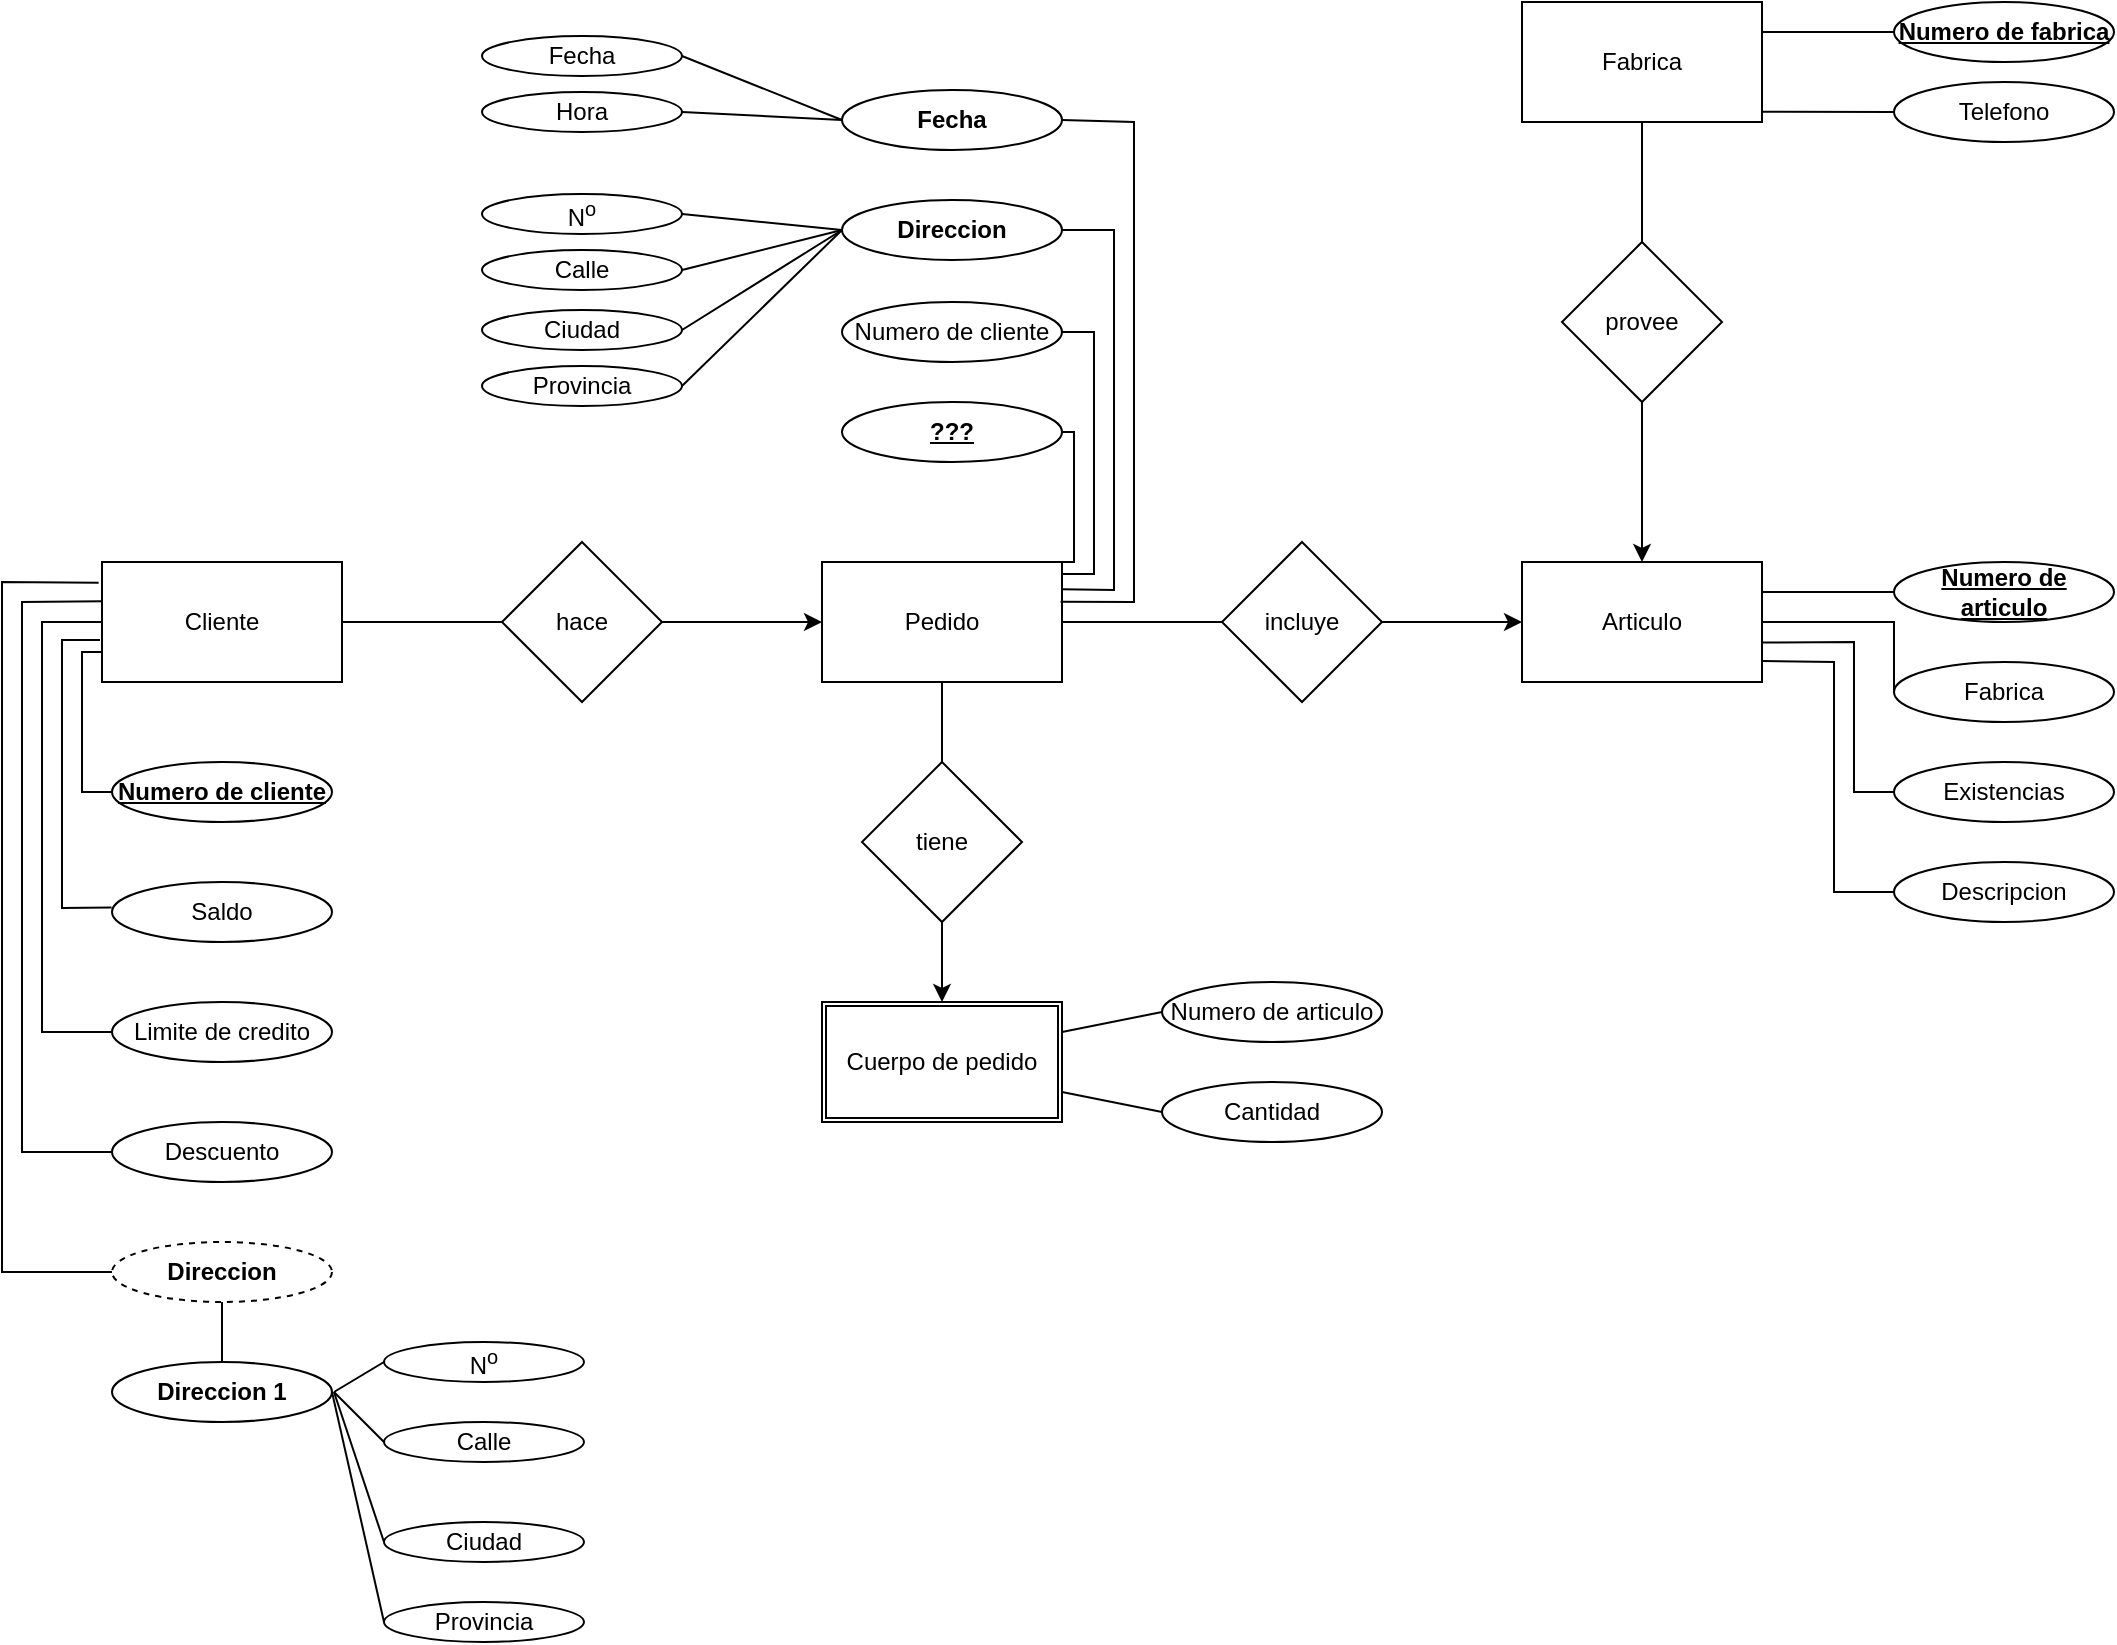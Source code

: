 <mxfile version="21.8.2" type="github">
  <diagram name="Página-1" id="TmImRVQX_AYQPsEHZoxZ">
    <mxGraphModel dx="1339" dy="1631" grid="1" gridSize="10" guides="1" tooltips="1" connect="1" arrows="1" fold="1" page="1" pageScale="1" pageWidth="1169" pageHeight="827" math="0" shadow="0">
      <root>
        <mxCell id="0" />
        <mxCell id="1" parent="0" />
        <mxCell id="iGC9ZjkHPBX-Onege3qm-4" value="Cliente" style="rounded=0;whiteSpace=wrap;html=1;" parent="1" vertex="1">
          <mxGeometry x="114" y="280" width="120" height="60" as="geometry" />
        </mxCell>
        <mxCell id="iGC9ZjkHPBX-Onege3qm-5" value="Articulo" style="rounded=0;whiteSpace=wrap;html=1;" parent="1" vertex="1">
          <mxGeometry x="824" y="280" width="120" height="60" as="geometry" />
        </mxCell>
        <mxCell id="iGC9ZjkHPBX-Onege3qm-6" value="Pedido" style="rounded=0;whiteSpace=wrap;html=1;" parent="1" vertex="1">
          <mxGeometry x="474" y="280" width="120" height="60" as="geometry" />
        </mxCell>
        <mxCell id="iGC9ZjkHPBX-Onege3qm-7" value="Fabrica" style="rounded=0;whiteSpace=wrap;html=1;" parent="1" vertex="1">
          <mxGeometry x="824" width="120" height="60" as="geometry" />
        </mxCell>
        <mxCell id="iVjBs-MSaSPl5WOb0Lbm-1" style="edgeStyle=orthogonalEdgeStyle;rounded=0;orthogonalLoop=1;jettySize=auto;html=1;exitX=0.5;exitY=1;exitDx=0;exitDy=0;" edge="1" parent="1" source="iGC9ZjkHPBX-Onege3qm-6" target="iGC9ZjkHPBX-Onege3qm-6">
          <mxGeometry relative="1" as="geometry" />
        </mxCell>
        <mxCell id="iVjBs-MSaSPl5WOb0Lbm-4" value="Cuerpo de pedido" style="shape=ext;double=1;rounded=0;whiteSpace=wrap;html=1;" vertex="1" parent="1">
          <mxGeometry x="474" y="500" width="120" height="60" as="geometry" />
        </mxCell>
        <mxCell id="iVjBs-MSaSPl5WOb0Lbm-30" style="edgeStyle=orthogonalEdgeStyle;rounded=0;orthogonalLoop=1;jettySize=auto;html=1;entryX=0;entryY=0.5;entryDx=0;entryDy=0;" edge="1" parent="1" source="iVjBs-MSaSPl5WOb0Lbm-5" target="iGC9ZjkHPBX-Onege3qm-6">
          <mxGeometry relative="1" as="geometry" />
        </mxCell>
        <mxCell id="iVjBs-MSaSPl5WOb0Lbm-5" value="hace" style="rhombus;whiteSpace=wrap;html=1;" vertex="1" parent="1">
          <mxGeometry x="314" y="270" width="80" height="80" as="geometry" />
        </mxCell>
        <mxCell id="iVjBs-MSaSPl5WOb0Lbm-31" style="edgeStyle=orthogonalEdgeStyle;rounded=0;orthogonalLoop=1;jettySize=auto;html=1;entryX=0;entryY=0.5;entryDx=0;entryDy=0;" edge="1" parent="1" source="iVjBs-MSaSPl5WOb0Lbm-6" target="iGC9ZjkHPBX-Onege3qm-5">
          <mxGeometry relative="1" as="geometry" />
        </mxCell>
        <mxCell id="iVjBs-MSaSPl5WOb0Lbm-6" value="incluye" style="rhombus;whiteSpace=wrap;html=1;" vertex="1" parent="1">
          <mxGeometry x="674" y="270" width="80" height="80" as="geometry" />
        </mxCell>
        <mxCell id="iVjBs-MSaSPl5WOb0Lbm-33" style="edgeStyle=orthogonalEdgeStyle;rounded=0;orthogonalLoop=1;jettySize=auto;html=1;entryX=0.5;entryY=0;entryDx=0;entryDy=0;" edge="1" parent="1" source="iVjBs-MSaSPl5WOb0Lbm-7" target="iVjBs-MSaSPl5WOb0Lbm-4">
          <mxGeometry relative="1" as="geometry" />
        </mxCell>
        <mxCell id="iVjBs-MSaSPl5WOb0Lbm-7" value="tiene" style="rhombus;whiteSpace=wrap;html=1;" vertex="1" parent="1">
          <mxGeometry x="494" y="380" width="80" height="80" as="geometry" />
        </mxCell>
        <mxCell id="iVjBs-MSaSPl5WOb0Lbm-32" style="edgeStyle=orthogonalEdgeStyle;rounded=0;orthogonalLoop=1;jettySize=auto;html=1;" edge="1" parent="1" source="iVjBs-MSaSPl5WOb0Lbm-8" target="iGC9ZjkHPBX-Onege3qm-5">
          <mxGeometry relative="1" as="geometry" />
        </mxCell>
        <mxCell id="iVjBs-MSaSPl5WOb0Lbm-8" value="provee" style="rhombus;whiteSpace=wrap;html=1;" vertex="1" parent="1">
          <mxGeometry x="844" y="120" width="80" height="80" as="geometry" />
        </mxCell>
        <mxCell id="iVjBs-MSaSPl5WOb0Lbm-16" value="" style="endArrow=none;html=1;rounded=0;entryX=0;entryY=0.5;entryDx=0;entryDy=0;exitX=1;exitY=0.5;exitDx=0;exitDy=0;" edge="1" parent="1" source="iGC9ZjkHPBX-Onege3qm-4" target="iVjBs-MSaSPl5WOb0Lbm-5">
          <mxGeometry relative="1" as="geometry">
            <mxPoint x="404" y="320" as="sourcePoint" />
            <mxPoint x="484" y="320" as="targetPoint" />
          </mxGeometry>
        </mxCell>
        <mxCell id="iVjBs-MSaSPl5WOb0Lbm-17" value="" style="endArrow=none;html=1;rounded=0;entryX=0.5;entryY=1;entryDx=0;entryDy=0;" edge="1" parent="1" source="iVjBs-MSaSPl5WOb0Lbm-7" target="iGC9ZjkHPBX-Onege3qm-6">
          <mxGeometry relative="1" as="geometry">
            <mxPoint x="244" y="320" as="sourcePoint" />
            <mxPoint x="324" y="320" as="targetPoint" />
          </mxGeometry>
        </mxCell>
        <mxCell id="iVjBs-MSaSPl5WOb0Lbm-19" value="" style="endArrow=none;html=1;rounded=0;entryX=0;entryY=0.5;entryDx=0;entryDy=0;exitX=1;exitY=0.5;exitDx=0;exitDy=0;" edge="1" parent="1" source="iGC9ZjkHPBX-Onege3qm-6" target="iVjBs-MSaSPl5WOb0Lbm-6">
          <mxGeometry relative="1" as="geometry">
            <mxPoint x="544" y="510" as="sourcePoint" />
            <mxPoint x="544" y="470" as="targetPoint" />
          </mxGeometry>
        </mxCell>
        <mxCell id="iVjBs-MSaSPl5WOb0Lbm-22" value="" style="endArrow=none;html=1;rounded=0;entryX=0.5;entryY=1;entryDx=0;entryDy=0;exitX=0.5;exitY=0;exitDx=0;exitDy=0;" edge="1" parent="1" source="iVjBs-MSaSPl5WOb0Lbm-8" target="iGC9ZjkHPBX-Onege3qm-7">
          <mxGeometry relative="1" as="geometry">
            <mxPoint x="894" y="290" as="sourcePoint" />
            <mxPoint x="894" y="210" as="targetPoint" />
          </mxGeometry>
        </mxCell>
        <mxCell id="iVjBs-MSaSPl5WOb0Lbm-23" value="&lt;u&gt;&lt;b&gt;Numero de cliente&lt;/b&gt;&lt;/u&gt;" style="ellipse;whiteSpace=wrap;html=1;" vertex="1" parent="1">
          <mxGeometry x="119" y="380" width="110" height="30" as="geometry" />
        </mxCell>
        <mxCell id="iVjBs-MSaSPl5WOb0Lbm-24" value="Saldo" style="ellipse;whiteSpace=wrap;html=1;" vertex="1" parent="1">
          <mxGeometry x="119" y="440" width="110" height="30" as="geometry" />
        </mxCell>
        <mxCell id="iVjBs-MSaSPl5WOb0Lbm-25" value="Limite de credito" style="ellipse;whiteSpace=wrap;html=1;" vertex="1" parent="1">
          <mxGeometry x="119" y="500" width="110" height="30" as="geometry" />
        </mxCell>
        <mxCell id="iVjBs-MSaSPl5WOb0Lbm-26" value="Descuento" style="ellipse;whiteSpace=wrap;html=1;" vertex="1" parent="1">
          <mxGeometry x="119" y="560" width="110" height="30" as="geometry" />
        </mxCell>
        <mxCell id="iVjBs-MSaSPl5WOb0Lbm-29" value="&lt;b&gt;Direccion&lt;/b&gt;" style="ellipse;whiteSpace=wrap;html=1;align=center;dashed=1;" vertex="1" parent="1">
          <mxGeometry x="119" y="620" width="110" height="30" as="geometry" />
        </mxCell>
        <mxCell id="iVjBs-MSaSPl5WOb0Lbm-47" value="" style="endArrow=none;html=1;rounded=0;entryX=0;entryY=0.75;entryDx=0;entryDy=0;exitX=0;exitY=0.5;exitDx=0;exitDy=0;" edge="1" parent="1" source="iVjBs-MSaSPl5WOb0Lbm-23" target="iGC9ZjkHPBX-Onege3qm-4">
          <mxGeometry width="50" height="50" relative="1" as="geometry">
            <mxPoint x="104" y="390" as="sourcePoint" />
            <mxPoint x="244" y="340" as="targetPoint" />
            <Array as="points">
              <mxPoint x="104" y="395" />
              <mxPoint x="104" y="325" />
            </Array>
          </mxGeometry>
        </mxCell>
        <mxCell id="iVjBs-MSaSPl5WOb0Lbm-48" value="" style="endArrow=none;html=1;rounded=0;exitX=-0.002;exitY=0.424;exitDx=0;exitDy=0;exitPerimeter=0;" edge="1" parent="1" source="iVjBs-MSaSPl5WOb0Lbm-24">
          <mxGeometry width="50" height="50" relative="1" as="geometry">
            <mxPoint x="129" y="404" as="sourcePoint" />
            <mxPoint x="113" y="319" as="targetPoint" />
            <Array as="points">
              <mxPoint x="94" y="453" />
              <mxPoint x="94" y="319" />
            </Array>
          </mxGeometry>
        </mxCell>
        <mxCell id="iVjBs-MSaSPl5WOb0Lbm-49" value="" style="endArrow=none;html=1;rounded=0;exitX=0;exitY=0.5;exitDx=0;exitDy=0;entryX=0;entryY=0.5;entryDx=0;entryDy=0;" edge="1" parent="1" source="iVjBs-MSaSPl5WOb0Lbm-25" target="iGC9ZjkHPBX-Onege3qm-4">
          <mxGeometry width="50" height="50" relative="1" as="geometry">
            <mxPoint x="129" y="463" as="sourcePoint" />
            <mxPoint x="123" y="329" as="targetPoint" />
            <Array as="points">
              <mxPoint x="84" y="515" />
              <mxPoint x="84" y="310" />
            </Array>
          </mxGeometry>
        </mxCell>
        <mxCell id="iVjBs-MSaSPl5WOb0Lbm-50" value="" style="endArrow=none;html=1;rounded=0;exitX=0;exitY=0.5;exitDx=0;exitDy=0;entryX=0.004;entryY=0.328;entryDx=0;entryDy=0;entryPerimeter=0;" edge="1" parent="1" source="iVjBs-MSaSPl5WOb0Lbm-26" target="iGC9ZjkHPBX-Onege3qm-4">
          <mxGeometry width="50" height="50" relative="1" as="geometry">
            <mxPoint x="129" y="525" as="sourcePoint" />
            <mxPoint x="124" y="320" as="targetPoint" />
            <Array as="points">
              <mxPoint x="74" y="575" />
              <mxPoint x="74" y="300" />
            </Array>
          </mxGeometry>
        </mxCell>
        <mxCell id="iVjBs-MSaSPl5WOb0Lbm-51" value="" style="endArrow=none;html=1;rounded=0;entryX=-0.014;entryY=0.172;entryDx=0;entryDy=0;entryPerimeter=0;exitX=0;exitY=0.5;exitDx=0;exitDy=0;" edge="1" parent="1" source="iVjBs-MSaSPl5WOb0Lbm-29" target="iGC9ZjkHPBX-Onege3qm-4">
          <mxGeometry width="50" height="50" relative="1" as="geometry">
            <mxPoint x="114" y="630" as="sourcePoint" />
            <mxPoint x="124" y="310" as="targetPoint" />
            <Array as="points">
              <mxPoint x="64" y="635" />
              <mxPoint x="64" y="290" />
            </Array>
          </mxGeometry>
        </mxCell>
        <mxCell id="iVjBs-MSaSPl5WOb0Lbm-52" value="N&lt;sup&gt;o&lt;/sup&gt;" style="ellipse;whiteSpace=wrap;html=1;" vertex="1" parent="1">
          <mxGeometry x="254.99" y="670" width="100" height="20" as="geometry" />
        </mxCell>
        <mxCell id="iVjBs-MSaSPl5WOb0Lbm-53" value="Calle" style="ellipse;whiteSpace=wrap;html=1;" vertex="1" parent="1">
          <mxGeometry x="254.99" y="710" width="100" height="20" as="geometry" />
        </mxCell>
        <mxCell id="iVjBs-MSaSPl5WOb0Lbm-54" value="Ciudad" style="ellipse;whiteSpace=wrap;html=1;" vertex="1" parent="1">
          <mxGeometry x="254.99" y="760" width="100" height="20" as="geometry" />
        </mxCell>
        <mxCell id="iVjBs-MSaSPl5WOb0Lbm-55" value="Provincia" style="ellipse;whiteSpace=wrap;html=1;" vertex="1" parent="1">
          <mxGeometry x="254.99" y="800" width="100" height="20" as="geometry" />
        </mxCell>
        <mxCell id="iVjBs-MSaSPl5WOb0Lbm-57" value="" style="endArrow=none;html=1;rounded=0;exitX=0;exitY=0.5;exitDx=0;exitDy=0;entryX=1;entryY=0.5;entryDx=0;entryDy=0;" edge="1" parent="1" source="iVjBs-MSaSPl5WOb0Lbm-52">
          <mxGeometry width="50" height="50" relative="1" as="geometry">
            <mxPoint x="129.99" y="705" as="sourcePoint" />
            <mxPoint x="229.99" y="695" as="targetPoint" />
            <Array as="points" />
          </mxGeometry>
        </mxCell>
        <mxCell id="iVjBs-MSaSPl5WOb0Lbm-58" value="" style="endArrow=none;html=1;rounded=0;exitX=0;exitY=0.5;exitDx=0;exitDy=0;entryX=1;entryY=0.5;entryDx=0;entryDy=0;" edge="1" parent="1" source="iVjBs-MSaSPl5WOb0Lbm-53">
          <mxGeometry width="50" height="50" relative="1" as="geometry">
            <mxPoint x="264.99" y="690" as="sourcePoint" />
            <mxPoint x="229.99" y="695" as="targetPoint" />
            <Array as="points" />
          </mxGeometry>
        </mxCell>
        <mxCell id="iVjBs-MSaSPl5WOb0Lbm-59" value="" style="endArrow=none;html=1;rounded=0;exitX=0;exitY=0.5;exitDx=0;exitDy=0;entryX=1;entryY=0.5;entryDx=0;entryDy=0;" edge="1" parent="1" source="iVjBs-MSaSPl5WOb0Lbm-54">
          <mxGeometry width="50" height="50" relative="1" as="geometry">
            <mxPoint x="264.99" y="730" as="sourcePoint" />
            <mxPoint x="229.99" y="695" as="targetPoint" />
            <Array as="points" />
          </mxGeometry>
        </mxCell>
        <mxCell id="iVjBs-MSaSPl5WOb0Lbm-60" value="" style="endArrow=none;html=1;rounded=0;exitX=0;exitY=0.5;exitDx=0;exitDy=0;entryX=1;entryY=0.5;entryDx=0;entryDy=0;" edge="1" parent="1" source="iVjBs-MSaSPl5WOb0Lbm-55" target="iVjBs-MSaSPl5WOb0Lbm-80">
          <mxGeometry width="50" height="50" relative="1" as="geometry">
            <mxPoint x="264.99" y="780" as="sourcePoint" />
            <mxPoint x="229" y="698.0" as="targetPoint" />
            <Array as="points" />
          </mxGeometry>
        </mxCell>
        <mxCell id="iVjBs-MSaSPl5WOb0Lbm-61" value="&lt;u&gt;&lt;b&gt;Numero de fabrica&lt;br&gt;&lt;/b&gt;&lt;/u&gt;" style="ellipse;whiteSpace=wrap;html=1;" vertex="1" parent="1">
          <mxGeometry x="1010" width="110" height="30" as="geometry" />
        </mxCell>
        <mxCell id="iVjBs-MSaSPl5WOb0Lbm-62" value="&lt;u&gt;&lt;b&gt;Numero de articulo&lt;br&gt;&lt;/b&gt;&lt;/u&gt;" style="ellipse;whiteSpace=wrap;html=1;" vertex="1" parent="1">
          <mxGeometry x="1010" y="280" width="110" height="30" as="geometry" />
        </mxCell>
        <mxCell id="iVjBs-MSaSPl5WOb0Lbm-63" value="Telefono" style="ellipse;whiteSpace=wrap;html=1;" vertex="1" parent="1">
          <mxGeometry x="1010" y="40" width="110" height="30" as="geometry" />
        </mxCell>
        <mxCell id="iVjBs-MSaSPl5WOb0Lbm-64" value="Fabrica" style="ellipse;whiteSpace=wrap;html=1;" vertex="1" parent="1">
          <mxGeometry x="1010" y="330" width="110" height="30" as="geometry" />
        </mxCell>
        <mxCell id="iVjBs-MSaSPl5WOb0Lbm-65" value="Existencias" style="ellipse;whiteSpace=wrap;html=1;" vertex="1" parent="1">
          <mxGeometry x="1010" y="380" width="110" height="30" as="geometry" />
        </mxCell>
        <mxCell id="iVjBs-MSaSPl5WOb0Lbm-66" value="Descripcion" style="ellipse;whiteSpace=wrap;html=1;" vertex="1" parent="1">
          <mxGeometry x="1010" y="430" width="110" height="30" as="geometry" />
        </mxCell>
        <mxCell id="iVjBs-MSaSPl5WOb0Lbm-67" value="" style="endArrow=none;html=1;rounded=0;entryX=0;entryY=0.5;entryDx=0;entryDy=0;exitX=1;exitY=0.25;exitDx=0;exitDy=0;" edge="1" parent="1" source="iGC9ZjkHPBX-Onege3qm-7" target="iVjBs-MSaSPl5WOb0Lbm-61">
          <mxGeometry relative="1" as="geometry">
            <mxPoint x="604" y="320" as="sourcePoint" />
            <mxPoint x="684" y="320" as="targetPoint" />
          </mxGeometry>
        </mxCell>
        <mxCell id="iVjBs-MSaSPl5WOb0Lbm-68" value="" style="endArrow=none;html=1;rounded=0;entryX=0;entryY=0.5;entryDx=0;entryDy=0;exitX=1.002;exitY=0.914;exitDx=0;exitDy=0;exitPerimeter=0;" edge="1" parent="1" source="iGC9ZjkHPBX-Onege3qm-7" target="iVjBs-MSaSPl5WOb0Lbm-63">
          <mxGeometry relative="1" as="geometry">
            <mxPoint x="954" y="25" as="sourcePoint" />
            <mxPoint x="1020" y="25" as="targetPoint" />
          </mxGeometry>
        </mxCell>
        <mxCell id="iVjBs-MSaSPl5WOb0Lbm-69" value="" style="endArrow=none;html=1;rounded=0;exitX=1;exitY=0.25;exitDx=0;exitDy=0;entryX=0;entryY=0.5;entryDx=0;entryDy=0;" edge="1" parent="1" source="iGC9ZjkHPBX-Onege3qm-5" target="iVjBs-MSaSPl5WOb0Lbm-62">
          <mxGeometry relative="1" as="geometry">
            <mxPoint x="954" y="65" as="sourcePoint" />
            <mxPoint x="1010" y="260" as="targetPoint" />
          </mxGeometry>
        </mxCell>
        <mxCell id="iVjBs-MSaSPl5WOb0Lbm-71" value="" style="endArrow=none;html=1;rounded=0;exitX=1;exitY=0.5;exitDx=0;exitDy=0;entryX=0;entryY=0.5;entryDx=0;entryDy=0;" edge="1" parent="1" source="iGC9ZjkHPBX-Onege3qm-5" target="iVjBs-MSaSPl5WOb0Lbm-64">
          <mxGeometry relative="1" as="geometry">
            <mxPoint x="954" y="305" as="sourcePoint" />
            <mxPoint x="1020" y="305" as="targetPoint" />
            <Array as="points">
              <mxPoint x="1010" y="310" />
            </Array>
          </mxGeometry>
        </mxCell>
        <mxCell id="iVjBs-MSaSPl5WOb0Lbm-72" value="" style="endArrow=none;html=1;rounded=0;exitX=0.998;exitY=0.671;exitDx=0;exitDy=0;entryX=0;entryY=0.5;entryDx=0;entryDy=0;exitPerimeter=0;" edge="1" parent="1" source="iGC9ZjkHPBX-Onege3qm-5" target="iVjBs-MSaSPl5WOb0Lbm-65">
          <mxGeometry relative="1" as="geometry">
            <mxPoint x="954" y="320" as="sourcePoint" />
            <mxPoint x="1020" y="355" as="targetPoint" />
            <Array as="points">
              <mxPoint x="990" y="320" />
              <mxPoint x="990" y="395" />
            </Array>
          </mxGeometry>
        </mxCell>
        <mxCell id="iVjBs-MSaSPl5WOb0Lbm-74" value="" style="endArrow=none;html=1;rounded=0;exitX=1;exitY=0.826;exitDx=0;exitDy=0;entryX=0;entryY=0.5;entryDx=0;entryDy=0;exitPerimeter=0;" edge="1" parent="1" source="iGC9ZjkHPBX-Onege3qm-5" target="iVjBs-MSaSPl5WOb0Lbm-66">
          <mxGeometry relative="1" as="geometry">
            <mxPoint x="952" y="329" as="sourcePoint" />
            <mxPoint x="1020" y="405" as="targetPoint" />
            <Array as="points">
              <mxPoint x="980" y="330" />
              <mxPoint x="980" y="445" />
            </Array>
          </mxGeometry>
        </mxCell>
        <mxCell id="iVjBs-MSaSPl5WOb0Lbm-75" value="Numero de articulo" style="ellipse;whiteSpace=wrap;html=1;" vertex="1" parent="1">
          <mxGeometry x="644" y="490" width="110" height="30" as="geometry" />
        </mxCell>
        <mxCell id="iVjBs-MSaSPl5WOb0Lbm-76" value="Cantidad" style="ellipse;whiteSpace=wrap;html=1;" vertex="1" parent="1">
          <mxGeometry x="644" y="540" width="110" height="30" as="geometry" />
        </mxCell>
        <mxCell id="iVjBs-MSaSPl5WOb0Lbm-77" value="" style="endArrow=none;html=1;rounded=0;entryX=0;entryY=0.5;entryDx=0;entryDy=0;exitX=1;exitY=0.25;exitDx=0;exitDy=0;" edge="1" parent="1" source="iVjBs-MSaSPl5WOb0Lbm-4" target="iVjBs-MSaSPl5WOb0Lbm-75">
          <mxGeometry relative="1" as="geometry">
            <mxPoint x="604" y="320" as="sourcePoint" />
            <mxPoint x="684" y="320" as="targetPoint" />
          </mxGeometry>
        </mxCell>
        <mxCell id="iVjBs-MSaSPl5WOb0Lbm-78" value="" style="endArrow=none;html=1;rounded=0;entryX=0;entryY=0.5;entryDx=0;entryDy=0;exitX=1;exitY=0.75;exitDx=0;exitDy=0;" edge="1" parent="1" source="iVjBs-MSaSPl5WOb0Lbm-4" target="iVjBs-MSaSPl5WOb0Lbm-76">
          <mxGeometry relative="1" as="geometry">
            <mxPoint x="604" y="525" as="sourcePoint" />
            <mxPoint x="654" y="515" as="targetPoint" />
          </mxGeometry>
        </mxCell>
        <mxCell id="iVjBs-MSaSPl5WOb0Lbm-80" value="&lt;b&gt;Direccion 1&lt;/b&gt;" style="ellipse;whiteSpace=wrap;html=1;" vertex="1" parent="1">
          <mxGeometry x="119" y="680" width="110" height="30" as="geometry" />
        </mxCell>
        <mxCell id="iVjBs-MSaSPl5WOb0Lbm-81" value="" style="endArrow=none;html=1;rounded=0;exitX=0.5;exitY=1;exitDx=0;exitDy=0;entryX=0.5;entryY=0;entryDx=0;entryDy=0;" edge="1" parent="1" source="iVjBs-MSaSPl5WOb0Lbm-29" target="iVjBs-MSaSPl5WOb0Lbm-80">
          <mxGeometry width="50" height="50" relative="1" as="geometry">
            <mxPoint x="265" y="690" as="sourcePoint" />
            <mxPoint x="239.99" y="705" as="targetPoint" />
            <Array as="points" />
          </mxGeometry>
        </mxCell>
        <mxCell id="iVjBs-MSaSPl5WOb0Lbm-82" value="Numero de cliente" style="ellipse;whiteSpace=wrap;html=1;" vertex="1" parent="1">
          <mxGeometry x="484" y="150" width="110" height="30" as="geometry" />
        </mxCell>
        <mxCell id="iVjBs-MSaSPl5WOb0Lbm-83" value="&lt;b&gt;Direccion&lt;/b&gt;" style="ellipse;whiteSpace=wrap;html=1;" vertex="1" parent="1">
          <mxGeometry x="484" y="99" width="110" height="30" as="geometry" />
        </mxCell>
        <mxCell id="iVjBs-MSaSPl5WOb0Lbm-84" value="&lt;b&gt;Fecha&lt;/b&gt;" style="ellipse;whiteSpace=wrap;html=1;" vertex="1" parent="1">
          <mxGeometry x="484" y="44" width="110" height="30" as="geometry" />
        </mxCell>
        <mxCell id="iVjBs-MSaSPl5WOb0Lbm-85" value="&lt;b&gt;&lt;u&gt;???&lt;/u&gt;&lt;/b&gt;" style="ellipse;whiteSpace=wrap;html=1;" vertex="1" parent="1">
          <mxGeometry x="484" y="200" width="110" height="30" as="geometry" />
        </mxCell>
        <mxCell id="iVjBs-MSaSPl5WOb0Lbm-86" value="N&lt;sup&gt;o&lt;/sup&gt;" style="ellipse;whiteSpace=wrap;html=1;" vertex="1" parent="1">
          <mxGeometry x="304" y="96" width="100" height="20" as="geometry" />
        </mxCell>
        <mxCell id="iVjBs-MSaSPl5WOb0Lbm-87" value="Calle" style="ellipse;whiteSpace=wrap;html=1;" vertex="1" parent="1">
          <mxGeometry x="304" y="124" width="100" height="20" as="geometry" />
        </mxCell>
        <mxCell id="iVjBs-MSaSPl5WOb0Lbm-88" value="Ciudad" style="ellipse;whiteSpace=wrap;html=1;" vertex="1" parent="1">
          <mxGeometry x="304" y="154" width="100" height="20" as="geometry" />
        </mxCell>
        <mxCell id="iVjBs-MSaSPl5WOb0Lbm-89" value="Provincia" style="ellipse;whiteSpace=wrap;html=1;" vertex="1" parent="1">
          <mxGeometry x="304" y="182" width="100" height="20" as="geometry" />
        </mxCell>
        <mxCell id="iVjBs-MSaSPl5WOb0Lbm-90" value="Fecha" style="ellipse;whiteSpace=wrap;html=1;" vertex="1" parent="1">
          <mxGeometry x="304" y="17" width="100" height="20" as="geometry" />
        </mxCell>
        <mxCell id="iVjBs-MSaSPl5WOb0Lbm-91" value="Hora" style="ellipse;whiteSpace=wrap;html=1;" vertex="1" parent="1">
          <mxGeometry x="304" y="45" width="100" height="20" as="geometry" />
        </mxCell>
        <mxCell id="iVjBs-MSaSPl5WOb0Lbm-95" value="" style="endArrow=none;html=1;rounded=0;entryX=1;entryY=0.5;entryDx=0;entryDy=0;exitX=0;exitY=0.5;exitDx=0;exitDy=0;" edge="1" parent="1" source="iVjBs-MSaSPl5WOb0Lbm-84" target="iVjBs-MSaSPl5WOb0Lbm-90">
          <mxGeometry relative="1" as="geometry">
            <mxPoint x="244" y="320" as="sourcePoint" />
            <mxPoint x="324" y="320" as="targetPoint" />
          </mxGeometry>
        </mxCell>
        <mxCell id="iVjBs-MSaSPl5WOb0Lbm-96" value="" style="endArrow=none;html=1;rounded=0;entryX=1;entryY=0.5;entryDx=0;entryDy=0;exitX=0;exitY=0.5;exitDx=0;exitDy=0;" edge="1" parent="1" source="iVjBs-MSaSPl5WOb0Lbm-84" target="iVjBs-MSaSPl5WOb0Lbm-91">
          <mxGeometry relative="1" as="geometry">
            <mxPoint x="494" y="69" as="sourcePoint" />
            <mxPoint x="414" y="37" as="targetPoint" />
          </mxGeometry>
        </mxCell>
        <mxCell id="iVjBs-MSaSPl5WOb0Lbm-97" value="" style="endArrow=none;html=1;rounded=0;entryX=1;entryY=0.5;entryDx=0;entryDy=0;exitX=0;exitY=0.5;exitDx=0;exitDy=0;" edge="1" parent="1" source="iVjBs-MSaSPl5WOb0Lbm-83" target="iVjBs-MSaSPl5WOb0Lbm-86">
          <mxGeometry relative="1" as="geometry">
            <mxPoint x="494" y="69" as="sourcePoint" />
            <mxPoint x="414" y="65" as="targetPoint" />
          </mxGeometry>
        </mxCell>
        <mxCell id="iVjBs-MSaSPl5WOb0Lbm-98" value="" style="endArrow=none;html=1;rounded=0;entryX=1;entryY=0.5;entryDx=0;entryDy=0;exitX=0;exitY=0.5;exitDx=0;exitDy=0;" edge="1" parent="1" source="iVjBs-MSaSPl5WOb0Lbm-83" target="iVjBs-MSaSPl5WOb0Lbm-87">
          <mxGeometry relative="1" as="geometry">
            <mxPoint x="494" y="124" as="sourcePoint" />
            <mxPoint x="414" y="116" as="targetPoint" />
          </mxGeometry>
        </mxCell>
        <mxCell id="iVjBs-MSaSPl5WOb0Lbm-99" value="" style="endArrow=none;html=1;rounded=0;entryX=1;entryY=0.5;entryDx=0;entryDy=0;exitX=0;exitY=0.5;exitDx=0;exitDy=0;" edge="1" parent="1" source="iVjBs-MSaSPl5WOb0Lbm-83" target="iVjBs-MSaSPl5WOb0Lbm-88">
          <mxGeometry relative="1" as="geometry">
            <mxPoint x="494" y="124" as="sourcePoint" />
            <mxPoint x="414" y="144" as="targetPoint" />
          </mxGeometry>
        </mxCell>
        <mxCell id="iVjBs-MSaSPl5WOb0Lbm-100" value="" style="endArrow=none;html=1;rounded=0;entryX=1;entryY=0.5;entryDx=0;entryDy=0;exitX=0;exitY=0.5;exitDx=0;exitDy=0;" edge="1" parent="1" source="iVjBs-MSaSPl5WOb0Lbm-83" target="iVjBs-MSaSPl5WOb0Lbm-89">
          <mxGeometry relative="1" as="geometry">
            <mxPoint x="494" y="124" as="sourcePoint" />
            <mxPoint x="414" y="174" as="targetPoint" />
          </mxGeometry>
        </mxCell>
        <mxCell id="iVjBs-MSaSPl5WOb0Lbm-101" value="" style="endArrow=none;html=1;rounded=0;entryX=1;entryY=0.5;entryDx=0;entryDy=0;exitX=1;exitY=0;exitDx=0;exitDy=0;" edge="1" parent="1" source="iGC9ZjkHPBX-Onege3qm-6" target="iVjBs-MSaSPl5WOb0Lbm-85">
          <mxGeometry relative="1" as="geometry">
            <mxPoint x="494" y="124" as="sourcePoint" />
            <mxPoint x="414" y="202" as="targetPoint" />
            <Array as="points">
              <mxPoint x="600" y="280" />
              <mxPoint x="600" y="215" />
            </Array>
          </mxGeometry>
        </mxCell>
        <mxCell id="iVjBs-MSaSPl5WOb0Lbm-102" value="" style="endArrow=none;html=1;rounded=0;entryX=1;entryY=0.5;entryDx=0;entryDy=0;exitX=1.001;exitY=0.101;exitDx=0;exitDy=0;exitPerimeter=0;" edge="1" parent="1" source="iGC9ZjkHPBX-Onege3qm-6" target="iVjBs-MSaSPl5WOb0Lbm-82">
          <mxGeometry relative="1" as="geometry">
            <mxPoint x="600" y="290" as="sourcePoint" />
            <mxPoint x="604" y="225" as="targetPoint" />
            <Array as="points">
              <mxPoint x="610" y="286" />
              <mxPoint x="610" y="165" />
            </Array>
          </mxGeometry>
        </mxCell>
        <mxCell id="iVjBs-MSaSPl5WOb0Lbm-103" value="" style="endArrow=none;html=1;rounded=0;entryX=1;entryY=0.5;entryDx=0;entryDy=0;exitX=0.998;exitY=0.228;exitDx=0;exitDy=0;exitPerimeter=0;" edge="1" parent="1" source="iGC9ZjkHPBX-Onege3qm-6" target="iVjBs-MSaSPl5WOb0Lbm-83">
          <mxGeometry relative="1" as="geometry">
            <mxPoint x="604" y="296" as="sourcePoint" />
            <mxPoint x="604" y="175" as="targetPoint" />
            <Array as="points">
              <mxPoint x="620" y="294" />
              <mxPoint x="620" y="114" />
            </Array>
          </mxGeometry>
        </mxCell>
        <mxCell id="iVjBs-MSaSPl5WOb0Lbm-104" value="" style="endArrow=none;html=1;rounded=0;entryX=1;entryY=0.5;entryDx=0;entryDy=0;exitX=0.994;exitY=0.332;exitDx=0;exitDy=0;exitPerimeter=0;" edge="1" parent="1" source="iGC9ZjkHPBX-Onege3qm-6" target="iVjBs-MSaSPl5WOb0Lbm-84">
          <mxGeometry relative="1" as="geometry">
            <mxPoint x="604" y="304" as="sourcePoint" />
            <mxPoint x="604" y="124" as="targetPoint" />
            <Array as="points">
              <mxPoint x="630" y="300" />
              <mxPoint x="630" y="60" />
            </Array>
          </mxGeometry>
        </mxCell>
      </root>
    </mxGraphModel>
  </diagram>
</mxfile>
